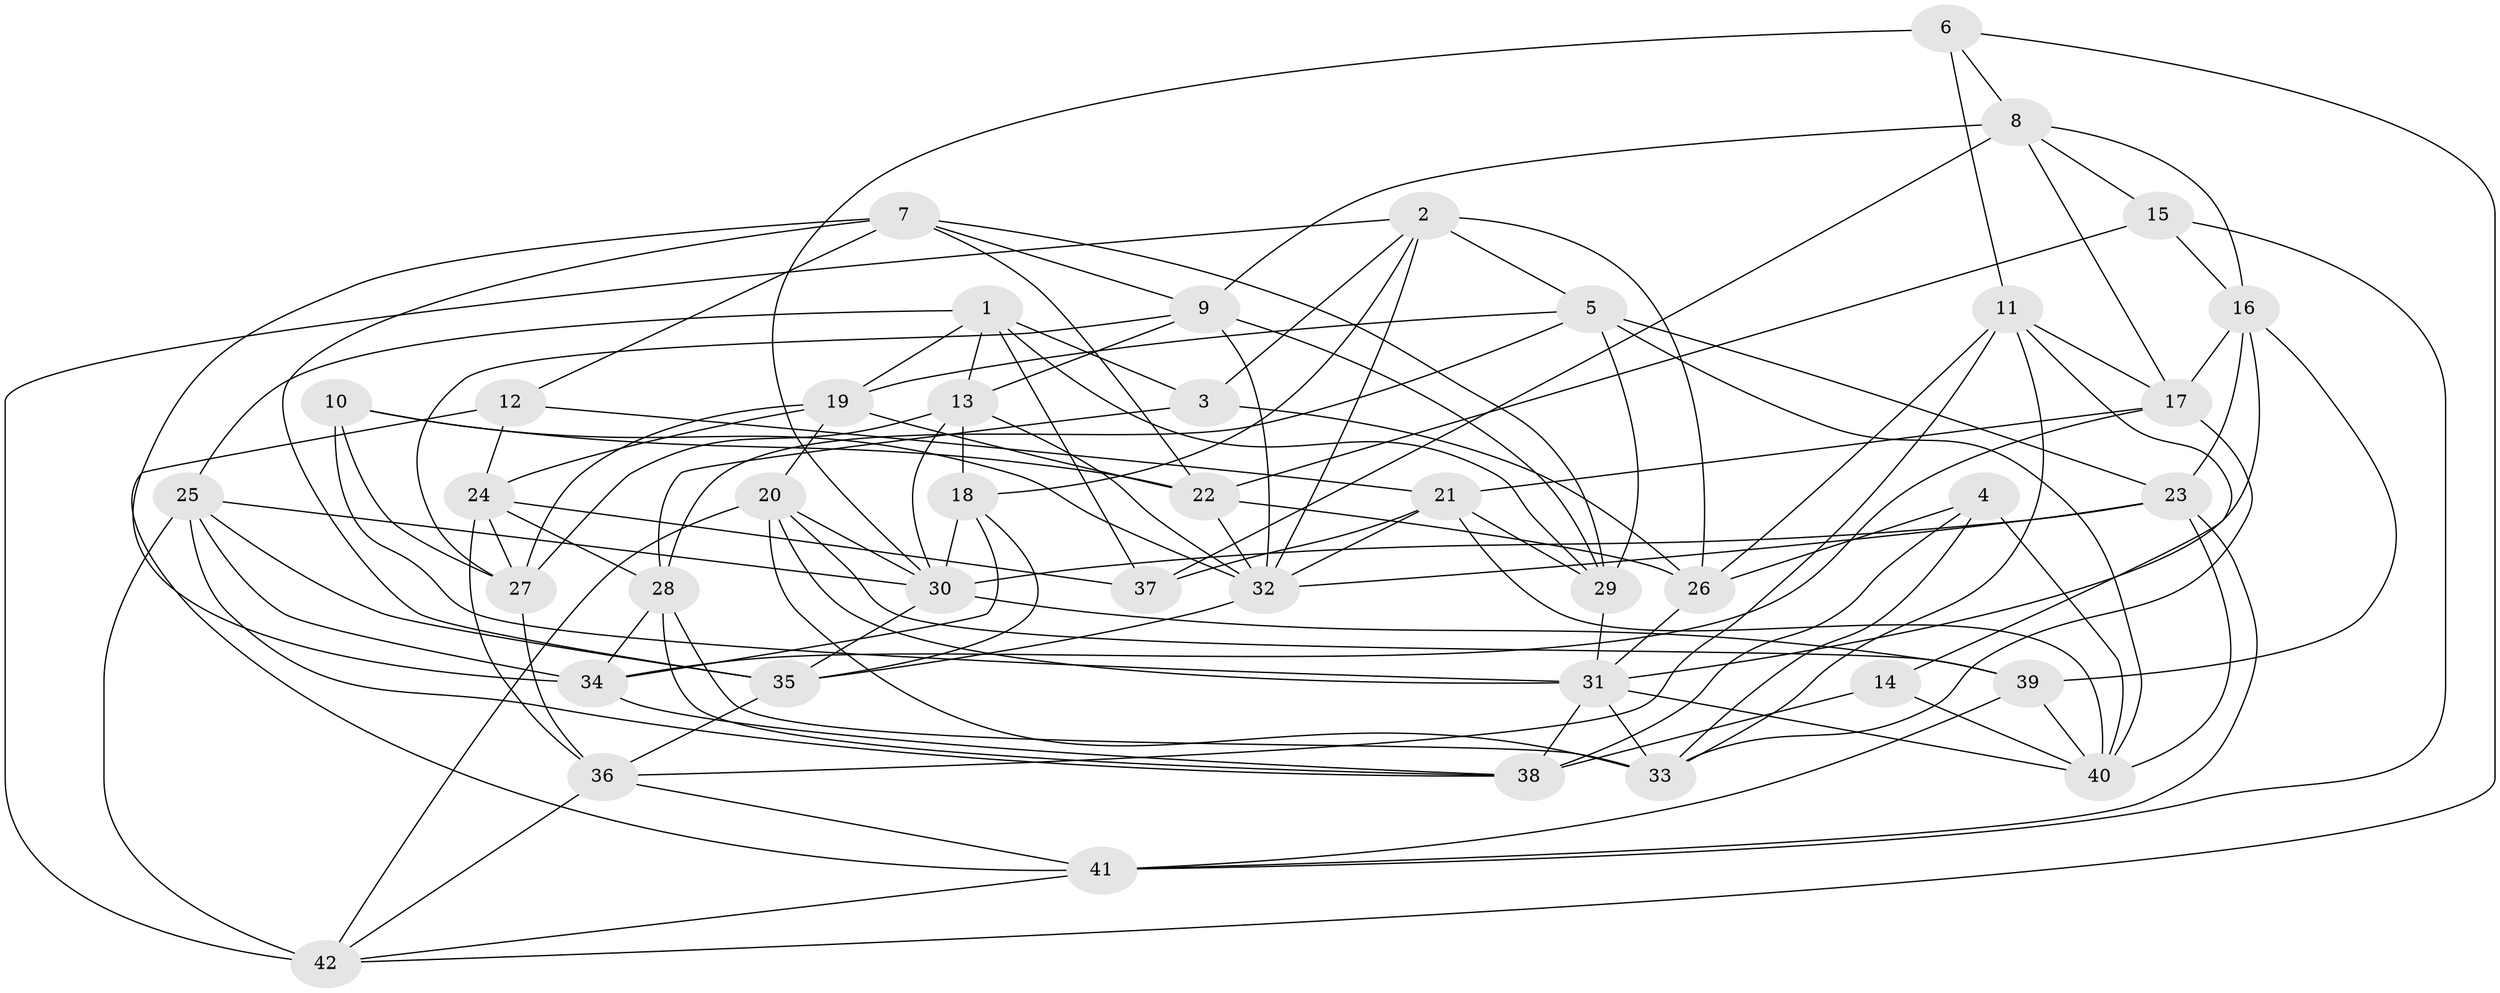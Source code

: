 // original degree distribution, {4: 1.0}
// Generated by graph-tools (version 1.1) at 2025/50/03/09/25 03:50:55]
// undirected, 42 vertices, 120 edges
graph export_dot {
graph [start="1"]
  node [color=gray90,style=filled];
  1;
  2;
  3;
  4;
  5;
  6;
  7;
  8;
  9;
  10;
  11;
  12;
  13;
  14;
  15;
  16;
  17;
  18;
  19;
  20;
  21;
  22;
  23;
  24;
  25;
  26;
  27;
  28;
  29;
  30;
  31;
  32;
  33;
  34;
  35;
  36;
  37;
  38;
  39;
  40;
  41;
  42;
  1 -- 3 [weight=1.0];
  1 -- 13 [weight=1.0];
  1 -- 19 [weight=1.0];
  1 -- 25 [weight=1.0];
  1 -- 29 [weight=1.0];
  1 -- 37 [weight=1.0];
  2 -- 3 [weight=1.0];
  2 -- 5 [weight=1.0];
  2 -- 18 [weight=1.0];
  2 -- 26 [weight=1.0];
  2 -- 32 [weight=1.0];
  2 -- 42 [weight=1.0];
  3 -- 26 [weight=1.0];
  3 -- 28 [weight=1.0];
  4 -- 26 [weight=1.0];
  4 -- 33 [weight=1.0];
  4 -- 38 [weight=1.0];
  4 -- 40 [weight=1.0];
  5 -- 19 [weight=1.0];
  5 -- 23 [weight=1.0];
  5 -- 28 [weight=1.0];
  5 -- 29 [weight=1.0];
  5 -- 40 [weight=1.0];
  6 -- 8 [weight=1.0];
  6 -- 11 [weight=1.0];
  6 -- 30 [weight=1.0];
  6 -- 42 [weight=1.0];
  7 -- 9 [weight=1.0];
  7 -- 12 [weight=1.0];
  7 -- 22 [weight=1.0];
  7 -- 29 [weight=1.0];
  7 -- 34 [weight=1.0];
  7 -- 35 [weight=1.0];
  8 -- 9 [weight=1.0];
  8 -- 15 [weight=1.0];
  8 -- 16 [weight=1.0];
  8 -- 17 [weight=1.0];
  8 -- 37 [weight=1.0];
  9 -- 13 [weight=1.0];
  9 -- 27 [weight=1.0];
  9 -- 29 [weight=1.0];
  9 -- 32 [weight=1.0];
  10 -- 22 [weight=1.0];
  10 -- 27 [weight=1.0];
  10 -- 31 [weight=1.0];
  10 -- 32 [weight=1.0];
  11 -- 14 [weight=1.0];
  11 -- 17 [weight=1.0];
  11 -- 26 [weight=1.0];
  11 -- 33 [weight=1.0];
  11 -- 36 [weight=1.0];
  12 -- 21 [weight=1.0];
  12 -- 24 [weight=1.0];
  12 -- 41 [weight=1.0];
  13 -- 18 [weight=1.0];
  13 -- 27 [weight=1.0];
  13 -- 30 [weight=1.0];
  13 -- 32 [weight=1.0];
  14 -- 38 [weight=1.0];
  14 -- 40 [weight=2.0];
  15 -- 16 [weight=1.0];
  15 -- 22 [weight=1.0];
  15 -- 41 [weight=1.0];
  16 -- 17 [weight=1.0];
  16 -- 23 [weight=1.0];
  16 -- 31 [weight=1.0];
  16 -- 39 [weight=1.0];
  17 -- 21 [weight=1.0];
  17 -- 33 [weight=1.0];
  17 -- 34 [weight=1.0];
  18 -- 30 [weight=2.0];
  18 -- 34 [weight=1.0];
  18 -- 35 [weight=1.0];
  19 -- 20 [weight=1.0];
  19 -- 22 [weight=1.0];
  19 -- 24 [weight=1.0];
  19 -- 27 [weight=1.0];
  20 -- 30 [weight=1.0];
  20 -- 31 [weight=1.0];
  20 -- 33 [weight=1.0];
  20 -- 39 [weight=1.0];
  20 -- 42 [weight=1.0];
  21 -- 29 [weight=1.0];
  21 -- 32 [weight=1.0];
  21 -- 37 [weight=1.0];
  21 -- 40 [weight=1.0];
  22 -- 26 [weight=1.0];
  22 -- 32 [weight=1.0];
  23 -- 30 [weight=1.0];
  23 -- 32 [weight=1.0];
  23 -- 40 [weight=1.0];
  23 -- 41 [weight=1.0];
  24 -- 27 [weight=1.0];
  24 -- 28 [weight=1.0];
  24 -- 36 [weight=1.0];
  24 -- 37 [weight=1.0];
  25 -- 30 [weight=1.0];
  25 -- 34 [weight=1.0];
  25 -- 35 [weight=1.0];
  25 -- 38 [weight=1.0];
  25 -- 42 [weight=1.0];
  26 -- 31 [weight=1.0];
  27 -- 36 [weight=1.0];
  28 -- 33 [weight=1.0];
  28 -- 34 [weight=1.0];
  28 -- 38 [weight=1.0];
  29 -- 31 [weight=1.0];
  30 -- 35 [weight=1.0];
  30 -- 39 [weight=2.0];
  31 -- 33 [weight=1.0];
  31 -- 38 [weight=1.0];
  31 -- 40 [weight=1.0];
  32 -- 35 [weight=1.0];
  34 -- 38 [weight=1.0];
  35 -- 36 [weight=1.0];
  36 -- 41 [weight=1.0];
  36 -- 42 [weight=1.0];
  39 -- 40 [weight=1.0];
  39 -- 41 [weight=1.0];
  41 -- 42 [weight=1.0];
}
